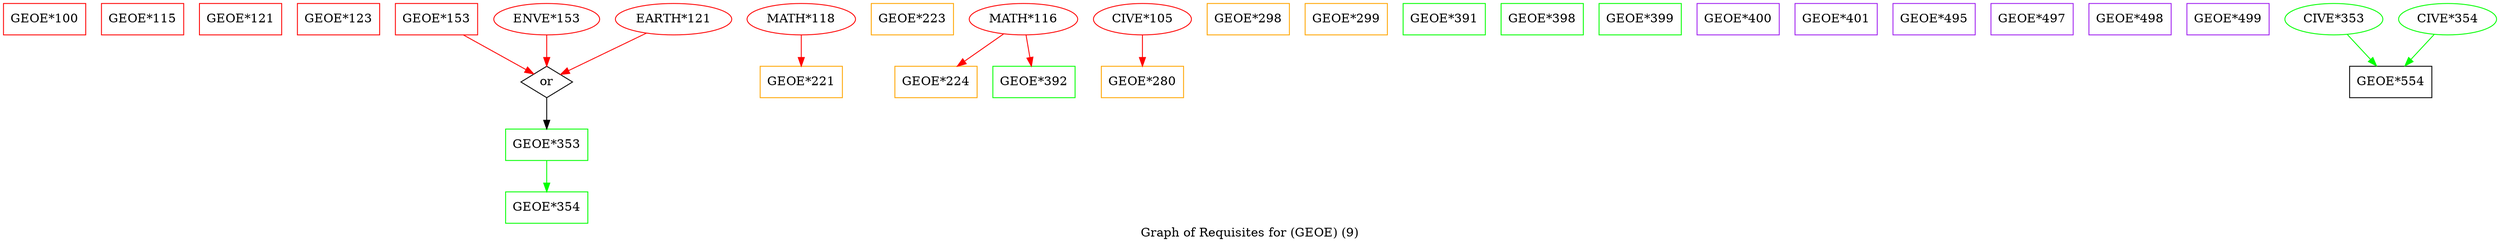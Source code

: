strict digraph "" {
	graph [bb="0,0,2848.9,275",
		label="Graph of Requisites for (GEOE) (9)",
		lheight=0.21,
		lp="1424.4,11.5",
		lwidth=3.47
	];
	node [label="\N"];
	"GEOE*100"	[color=red,
		height=0.5,
		pos="47,257",
		shape=box,
		width=1.3056];
	"GEOE*115"	[color=red,
		height=0.5,
		pos="159,257",
		shape=box,
		width=1.3056];
	"GEOE*121"	[color=red,
		height=0.5,
		pos="271,257",
		shape=box,
		width=1.3056];
	"GEOE*123"	[color=red,
		height=0.5,
		pos="383,257",
		shape=box,
		width=1.3056];
	"GEOE*153"	[color=red,
		height=0.5,
		pos="495,257",
		shape=box,
		width=1.3056];
	or297	[height=0.5,
		label=or,
		pos="620,185",
		shape=diamond,
		width=0.81703];
	"GEOE*153" -> or297	[color=red,
		pos="e,605.22,194.28 525.58,238.88 547.42,226.65 576.36,210.44 596.42,199.2"];
	"GEOE*353"	[color=green,
		height=0.5,
		pos="620,113",
		shape=box,
		width=1.3056];
	or297 -> "GEOE*353"	[pos="e,620,131.1 620,166.7 620,158.98 620,149.71 620,141.11"];
	"GEOE*354"	[color=green,
		height=0.5,
		pos="620,41",
		shape=box,
		width=1.3056];
	"GEOE*353" -> "GEOE*354"	[color=green,
		pos="e,620,59.104 620,94.697 620,86.983 620,77.712 620,69.112"];
	"GEOE*221"	[color=orange,
		height=0.5,
		pos="911,185",
		shape=box,
		width=1.3056];
	"MATH*118"	[color=red,
		height=0.5,
		pos="911,257",
		width=1.7151];
	"MATH*118" -> "GEOE*221"	[color=red,
		pos="e,911,203.1 911,238.7 911,230.98 911,221.71 911,213.11"];
	"GEOE*223"	[color=orange,
		height=0.5,
		pos="1038,257",
		shape=box,
		width=1.3056];
	"GEOE*224"	[color=orange,
		height=0.5,
		pos="1065,185",
		shape=box,
		width=1.3056];
	"MATH*116"	[color=red,
		height=0.5,
		pos="1165,257",
		width=1.7151];
	"MATH*116" -> "GEOE*224"	[color=red,
		pos="e,1089.3,203.04 1142.3,240.12 1129.1,230.88 1112.2,219.07 1097.6,208.85"];
	"GEOE*392"	[color=green,
		height=0.5,
		pos="1177,185",
		shape=box,
		width=1.3056];
	"MATH*116" -> "GEOE*392"	[color=red,
		pos="e,1174.1,203.1 1168,238.7 1169.3,230.98 1170.9,221.71 1172.4,213.11"];
	"GEOE*280"	[color=orange,
		height=0.5,
		pos="1301,185",
		shape=box,
		width=1.3056];
	"CIVE*105"	[color=red,
		height=0.5,
		pos="1301,257",
		width=1.5526];
	"CIVE*105" -> "GEOE*280"	[color=red,
		pos="e,1301,203.1 1301,238.7 1301,230.98 1301,221.71 1301,213.11"];
	"GEOE*298"	[color=orange,
		height=0.5,
		pos="1422,257",
		shape=box,
		width=1.3056];
	"GEOE*299"	[color=orange,
		height=0.5,
		pos="1534,257",
		shape=box,
		width=1.3056];
	"ENVE*153"	[color=red,
		height=0.5,
		pos="620,257",
		width=1.679];
	"ENVE*153" -> or297	[color=red,
		pos="e,620,203.1 620,238.7 620,230.98 620,221.71 620,213.11"];
	"EARTH*121"	[color=red,
		height=0.5,
		pos="765,257",
		width=1.8415];
	"EARTH*121" -> or297	[color=red,
		pos="e,635.84,193.65 733.89,240.98 707.3,228.15 669.53,209.91 644.9,198.02"];
	"GEOE*391"	[color=green,
		height=0.5,
		pos="1646,257",
		shape=box,
		width=1.3056];
	"GEOE*398"	[color=green,
		height=0.5,
		pos="1758,257",
		shape=box,
		width=1.3056];
	"GEOE*399"	[color=green,
		height=0.5,
		pos="1870,257",
		shape=box,
		width=1.3056];
	"GEOE*400"	[color=purple,
		height=0.5,
		pos="1982,257",
		shape=box,
		width=1.3056];
	"GEOE*401"	[color=purple,
		height=0.5,
		pos="2094,257",
		shape=box,
		width=1.3056];
	"GEOE*495"	[color=purple,
		height=0.5,
		pos="2206,257",
		shape=box,
		width=1.3056];
	"GEOE*497"	[color=purple,
		height=0.5,
		pos="2318,257",
		shape=box,
		width=1.3056];
	"GEOE*498"	[color=purple,
		height=0.5,
		pos="2430,257",
		shape=box,
		width=1.3056];
	"GEOE*499"	[color=purple,
		height=0.5,
		pos="2542,257",
		shape=box,
		width=1.3056];
	"GEOE*554"	[height=0.5,
		pos="2728,185",
		shape=box,
		width=1.3056];
	"CIVE*353"	[color=green,
		height=0.5,
		pos="2663,257",
		width=1.5526];
	"CIVE*353" -> "GEOE*554"	[color=green,
		pos="e,2711.8,203.45 2678.4,239.41 2686.3,230.95 2696,220.47 2704.7,211.05"];
	"CIVE*354"	[color=green,
		height=0.5,
		pos="2793,257",
		width=1.5526];
	"CIVE*354" -> "GEOE*554"	[color=green,
		pos="e,2744.2,203.45 2777.6,239.41 2769.7,230.95 2760,220.47 2751.3,211.05"];
}
